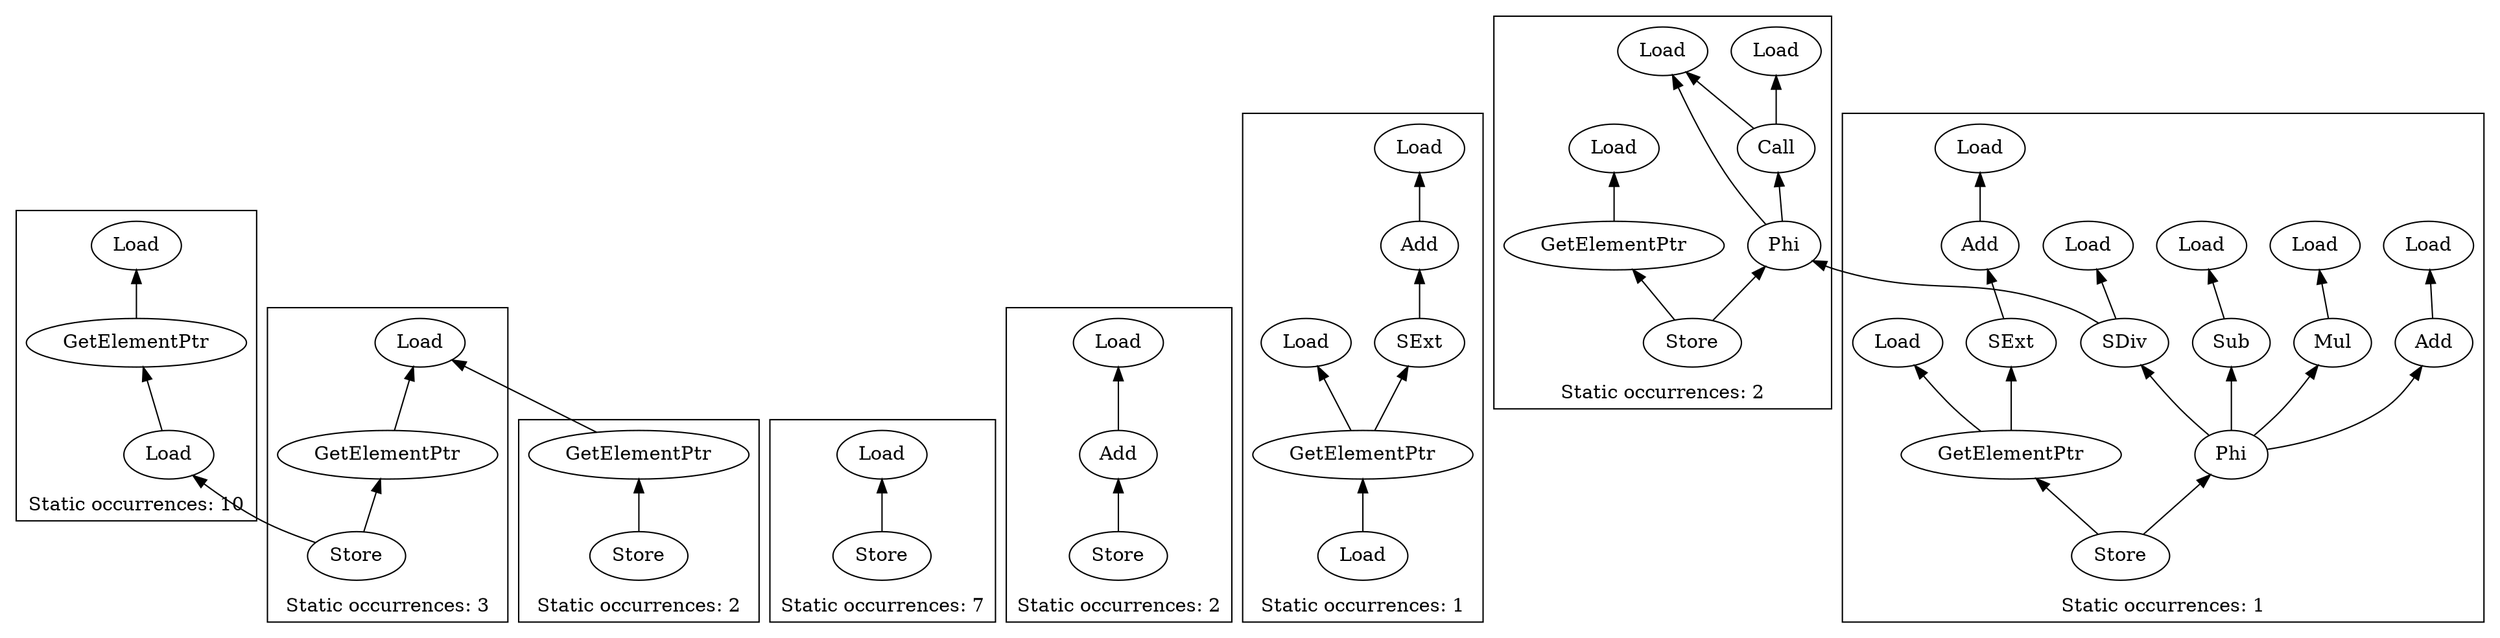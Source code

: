 strict digraph {
rankdir=BT
subgraph {
250 [label="GetElementPtr"]
250 -> {
239
}
239 [label="Load"]
251 [label="Load"]
251 -> {
250
}
cluster=true
label=<Static occurrences: 10>
}
subgraph {
35 [label="Store"]
35 -> {
33
}
33 [label="Load"]
cluster=true
label=<Static occurrences: 7>
}
subgraph {
252 [label="GetElementPtr"]
252 -> {
238
}
238 [label="Load"]
253 [label="Store"]
253 -> {
252
251
}
251 [label="Load"]
cluster=true
label=<Static occurrences: 3>
}
subgraph {
213 [label="Store"]
213 -> {
212
}
212 [label="Add"]
212 -> {
211
}
211 [label="Load"]
cluster=true
label=<Static occurrences: 2>
}
subgraph {
224 [label="Add"]
224 -> {
222
}
222 [label="Load"]
227 [label="Load"]
227 -> {
226
226
}
226 [label="GetElementPtr"]
226 -> {
221
225
}
221 [label="Load"]
225 [label="SExt"]
225 -> {
224
}
cluster=true
label=<Static occurrences: 1>
}
subgraph {
268 [label="Store"]
268 -> {
267
}
267 [label="GetElementPtr"]
267 -> {
238
}
238 [label="Load"]
cluster=true
label=<Static occurrences: 2>
}
subgraph {
324 [label="Call"]
324 -> {
305
308
}
305 [label="Load"]
308 [label="Load"]
335 [label="Store"]
335 -> {
334
327
327
327
327
}
334 [label="GetElementPtr"]
334 -> {
333
}
333 [label="Load"]
327 [label="Phi"]
327 -> {
324
324
305
305
}
305 [label="Load"]
305 [label="Load"]
cluster=true
label=<Static occurrences: 2>
}
subgraph {
348 [label="Sub"]
348 -> {
347
}
347 [label="Load"]
352 [label="Mul"]
352 -> {
351
}
351 [label="Load"]
362 [label="GetElementPtr"]
362 -> {
303
361
}
303 [label="Load"]
327 [label="Phi"]
327 -> {
324
324
305
305
}
305 [label="Load"]
305 [label="Load"]
356 [label="SDiv"]
356 -> {
355
327
327
327
327
}
355 [label="Load"]
358 [label="Phi"]
358 -> {
344
352
356
356
356
356
356
348
}
324 [label="Call"]
324 -> {
305
308
}
305 [label="Load"]
308 [label="Load"]
360 [label="Add"]
360 -> {
359
}
359 [label="Load"]
344 [label="Add"]
344 -> {
343
}
343 [label="Load"]
361 [label="SExt"]
361 -> {
360
}
363 [label="Store"]
363 -> {
362
362
358
358
358
358
358
358
358
358
}
cluster=true
label=<Static occurrences: 1>
}
}

